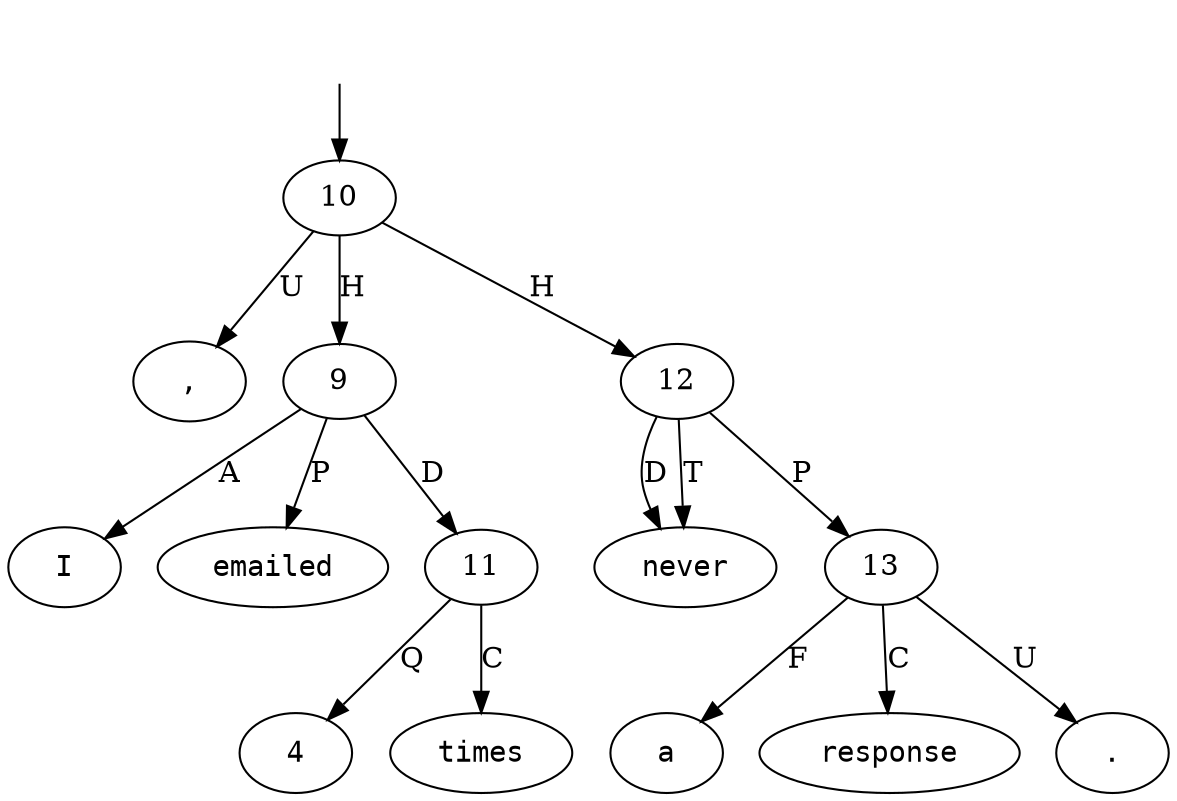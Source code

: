 digraph "216456-0009" {
  top [ style=invis ];
  top -> 10;
  0 [ shape=oval, label=<<table align="center" border="0" cellspacing="0"><tr><td colspan="2"><font face="Courier">I</font></td></tr></table>> ];
  1 [ shape=oval, label=<<table align="center" border="0" cellspacing="0"><tr><td colspan="2"><font face="Courier">emailed</font></td></tr></table>> ];
  2 [ shape=oval, label=<<table align="center" border="0" cellspacing="0"><tr><td colspan="2"><font face="Courier">4</font></td></tr></table>> ];
  3 [ shape=oval, label=<<table align="center" border="0" cellspacing="0"><tr><td colspan="2"><font face="Courier">times</font></td></tr></table>> ];
  4 [ shape=oval, label=<<table align="center" border="0" cellspacing="0"><tr><td colspan="2"><font face="Courier">,</font></td></tr></table>> ];
  5 [ shape=oval, label=<<table align="center" border="0" cellspacing="0"><tr><td colspan="2"><font face="Courier">never</font></td></tr></table>> ];
  6 [ shape=oval, label=<<table align="center" border="0" cellspacing="0"><tr><td colspan="2"><font face="Courier">a</font></td></tr></table>> ];
  7 [ shape=oval, label=<<table align="center" border="0" cellspacing="0"><tr><td colspan="2"><font face="Courier">response</font></td></tr></table>> ];
  8 [ shape=oval, label=<<table align="center" border="0" cellspacing="0"><tr><td colspan="2"><font face="Courier">.</font></td></tr></table>> ];
  9 -> 0 [ label="A" ];
  9 -> 1 [ label="P" ];
  9 -> 11 [ label="D" ];
  10 -> 4 [ label="U" ];
  10 -> 12 [ label="H" ];
  10 -> 9 [ label="H" ];
  11 -> 3 [ label="C" ];
  11 -> 2 [ label="Q" ];
  12 -> 13 [ label="P" ];
  12 -> 5 [ label="D" ];
  12 -> 5 [ label="T" ];
  13 -> 7 [ label="C" ];
  13 -> 8 [ label="U" ];
  13 -> 6 [ label="F" ];
}

